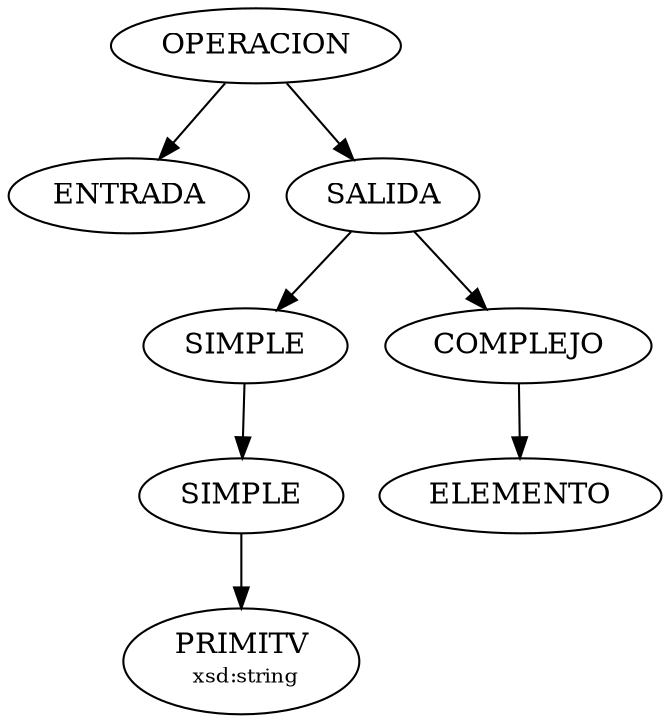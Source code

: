 digraph G
{
N0R0n0 [label="OPERACION"];
N1R0n0 [label=<ENTRADA>];
N1R0n1 [label="SALIDA"];
N2R0n0 [label="SIMPLE"];
N3R1n0 [label="SIMPLE"];
N4R0n0 [label=<PRIMITV<BR/> <FONT POINT-SIZE="10">xsd:string</FONT>>];
N2R0n1 [label="COMPLEJO"];
N3R0n0 [label=<ELEMENTO>];

N0R0n0 -> N1R0n0;
N0R0n0 -> N1R0n1;
N1R0n1 -> N2R0n0;
N2R0n0 -> N3R1n0;
N3R1n0 -> N4R0n0;
N1R0n1 -> N2R0n1;
N2R0n1 -> N3R0n0;

}
